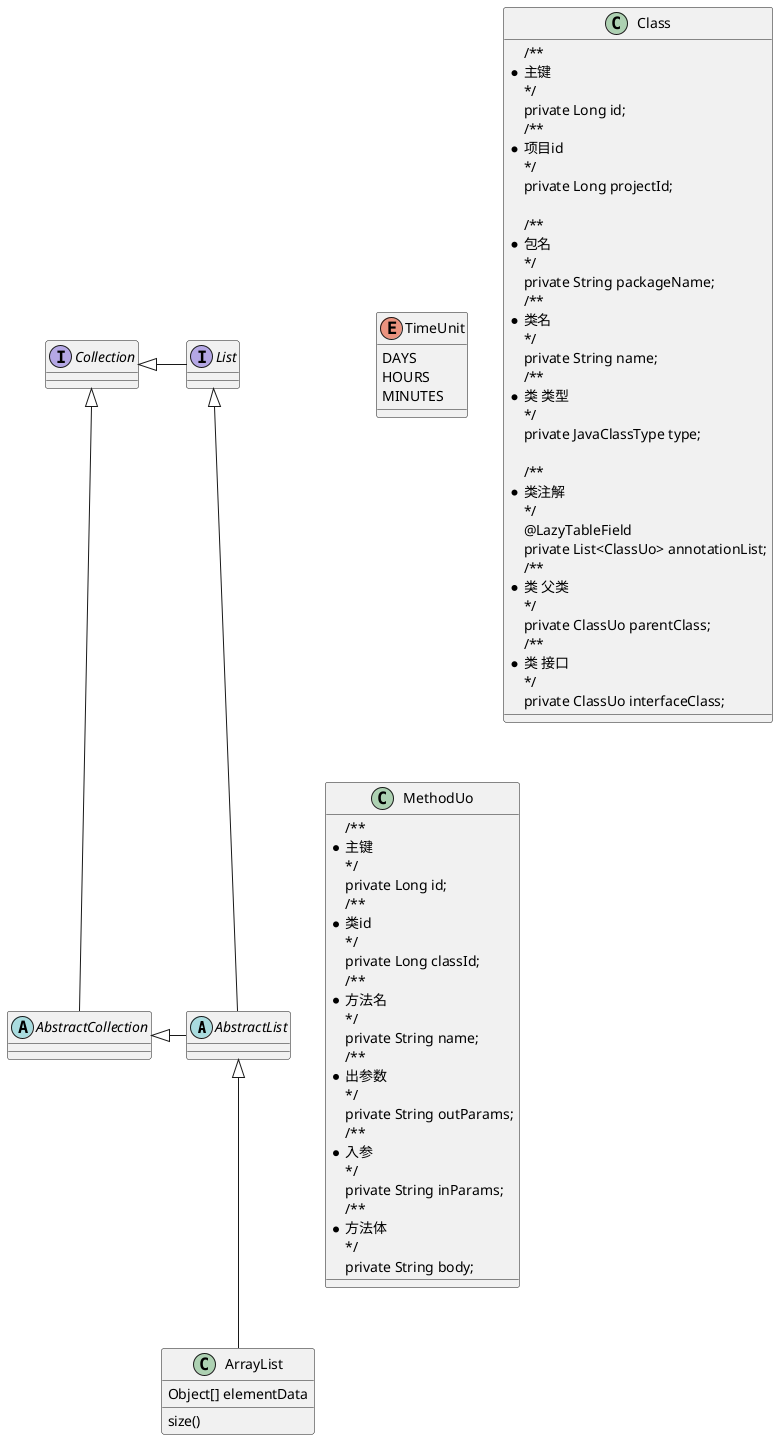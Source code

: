 @startuml
'https://plantuml.com/class-diagram

abstract class AbstractList
abstract AbstractCollection
interface List
interface Collection

List <|-- AbstractList
Collection <|-- AbstractCollection

Collection <|- List
AbstractCollection <|- AbstractList
AbstractList <|-- ArrayList

class ArrayList {
Object[] elementData
size()
}

enum TimeUnit {
DAYS
HOURS
MINUTES
}


class Class{
    /**
     * 主键
     */
    private Long id;
    /**
     * 项目id
     */
    private Long projectId;

    /**
     * 包名
     */
    private String packageName;
    /**
     * 类名
     */
    private String name;
    /**
     * 类 类型
     */
    private JavaClassType type;

    /**
     * 类注解
     */
    @LazyTableField
    private List<ClassUo> annotationList;
    /**
     * 类 父类
     */
    private ClassUo parentClass;
    /**
     * 类 接口
     */
    private ClassUo interfaceClass;
}


 class MethodUo {
    /**
     * 主键
     */
    private Long id;
    /**
     * 类id
     */
    private Long classId;
    /**
     * 方法名
     */
    private String name;
    /**
     * 出参数
     */
    private String outParams;
    /**
     * 入参
     */
    private String inParams;
    /**
     * 方法体
     */
    private String body;

}



@enduml